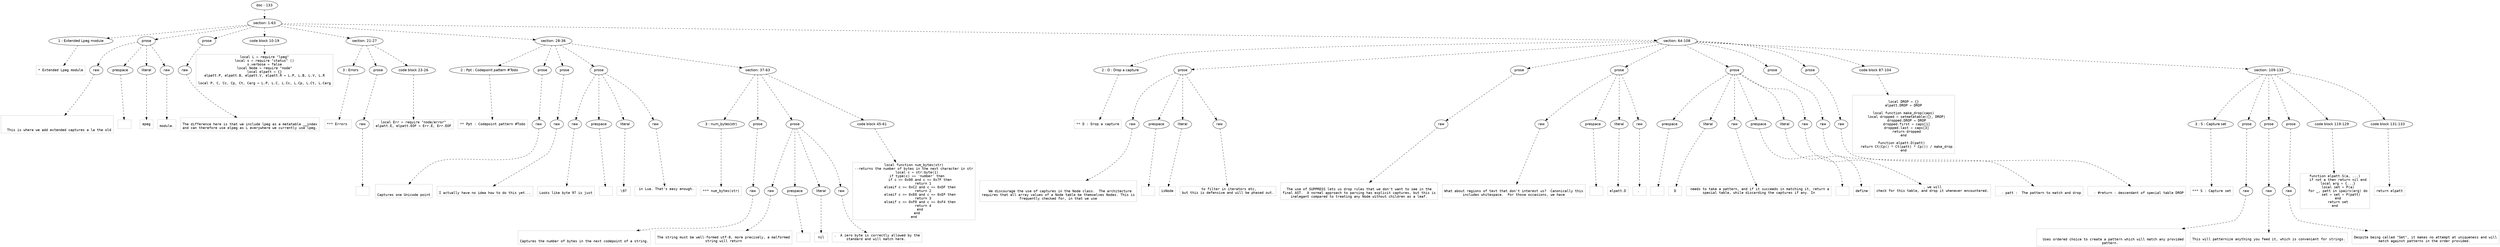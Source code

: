 digraph lpegNode {

node [fontname=Helvetica]
edge [style=dashed]

doc_0 [label="doc - 133"]


doc_0 -> { section_1}
{rank=same; section_1}

section_1 [label="section: 1-63"]


// END RANK doc_0

section_1 -> { header_2 prose_3 prose_4 codeblock_5 section_6 section_7 section_8}
{rank=same; header_2 prose_3 prose_4 codeblock_5 section_6 section_7 section_8}

header_2 [label="1 : Extended Lpeg module"]

prose_3 [label="prose"]

prose_4 [label="prose"]

codeblock_5 [label="code block 10-19"]

section_6 [label="section: 21-27"]

section_7 [label="section: 28-36"]

section_8 [label="section: 64-108"]


// END RANK section_1

header_2 -> leaf_9
leaf_9  [color=Gray,shape=rectangle,fontname=Inconsolata,label="* Extended Lpeg module"]
// END RANK header_2

prose_3 -> { raw_10 prespace_11 literal_12 raw_13}
{rank=same; raw_10 prespace_11 literal_12 raw_13}

raw_10 [label="raw"]

prespace_11 [label="prespace"]

literal_12 [label="literal"]

raw_13 [label="raw"]


// END RANK prose_3

raw_10 -> leaf_14
leaf_14  [color=Gray,shape=rectangle,fontname=Inconsolata,label="


  This is where we add extended captures a la the old"]
// END RANK raw_10

prespace_11 -> leaf_15
leaf_15  [color=Gray,shape=rectangle,fontname=Inconsolata,label=" "]
// END RANK prespace_11

literal_12 -> leaf_16
leaf_16  [color=Gray,shape=rectangle,fontname=Inconsolata,label="epeg"]
// END RANK literal_12

raw_13 -> leaf_17
leaf_17  [color=Gray,shape=rectangle,fontname=Inconsolata,label=" 
module.
"]
// END RANK raw_13

prose_4 -> { raw_18}
{rank=same; raw_18}

raw_18 [label="raw"]


// END RANK prose_4

raw_18 -> leaf_19
leaf_19  [color=Gray,shape=rectangle,fontname=Inconsolata,label="
The difference here is that we include lpeg as a metatable __index
and can therefore use elpeg as L everywhere we currently use lpeg.
"]
// END RANK raw_18

codeblock_5 -> leaf_20
leaf_20  [color=Gray,shape=rectangle,fontname=Inconsolata,label="local L = require \"lpeg\"
local s = require \"status\" ()
s.verbose = false
local Node = require \"node\"
local elpatt = {}
elpatt.P, elpatt.B, elpatt.V, elpatt.R = L.P, L.B, L.V, L.R

local P, C, Cc, Cp, Ct, Carg = L.P, L.C, L.Cc, L.Cp, L.Ct, L.Carg"]
// END RANK codeblock_5

section_6 -> { header_21 prose_22 codeblock_23}
{rank=same; header_21 prose_22 codeblock_23}

header_21 [label="3 : Errors "]

prose_22 [label="prose"]

codeblock_23 [label="code block 23-26"]


// END RANK section_6

header_21 -> leaf_24
leaf_24  [color=Gray,shape=rectangle,fontname=Inconsolata,label="*** Errors "]
// END RANK header_21

prose_22 -> { raw_25}
{rank=same; raw_25}

raw_25 [label="raw"]


// END RANK prose_22

raw_25 -> leaf_26
leaf_26  [color=Gray,shape=rectangle,fontname=Inconsolata,label="
"]
// END RANK raw_25

codeblock_23 -> leaf_27
leaf_27  [color=Gray,shape=rectangle,fontname=Inconsolata,label="local Err = require \"node/error\"
elpatt.E, elpatt.EOF = Err.E, Err.EOF"]
// END RANK codeblock_23

section_7 -> { header_28 prose_29 prose_30 prose_31 section_32}
{rank=same; header_28 prose_29 prose_30 prose_31 section_32}

header_28 [label="2 : Ppt : Codepoint pattern #Todo"]

prose_29 [label="prose"]

prose_30 [label="prose"]

prose_31 [label="prose"]

section_32 [label="section: 37-63"]


// END RANK section_7

header_28 -> leaf_33
leaf_33  [color=Gray,shape=rectangle,fontname=Inconsolata,label="** Ppt : Codepoint pattern #Todo"]
// END RANK header_28

prose_29 -> { raw_34}
{rank=same; raw_34}

raw_34 [label="raw"]


// END RANK prose_29

raw_34 -> leaf_35
leaf_35  [color=Gray,shape=rectangle,fontname=Inconsolata,label="

Captures one Unicode point
"]
// END RANK raw_34

prose_30 -> { raw_36}
{rank=same; raw_36}

raw_36 [label="raw"]


// END RANK prose_30

raw_36 -> leaf_37
leaf_37  [color=Gray,shape=rectangle,fontname=Inconsolata,label="
I actually have no idea how to do this yet...
"]
// END RANK raw_36

prose_31 -> { raw_38 prespace_39 literal_40 raw_41}
{rank=same; raw_38 prespace_39 literal_40 raw_41}

raw_38 [label="raw"]

prespace_39 [label="prespace"]

literal_40 [label="literal"]

raw_41 [label="raw"]


// END RANK prose_31

raw_38 -> leaf_42
leaf_42  [color=Gray,shape=rectangle,fontname=Inconsolata,label="
Looks like byte 97 is just"]
// END RANK raw_38

prespace_39 -> leaf_43
leaf_43  [color=Gray,shape=rectangle,fontname=Inconsolata,label=" "]
// END RANK prespace_39

literal_40 -> leaf_44
leaf_44  [color=Gray,shape=rectangle,fontname=Inconsolata,label="\\97"]
// END RANK literal_40

raw_41 -> leaf_45
leaf_45  [color=Gray,shape=rectangle,fontname=Inconsolata,label=" in Lua. That's easy enough.

"]
// END RANK raw_41

section_32 -> { header_46 prose_47 prose_48 codeblock_49}
{rank=same; header_46 prose_47 prose_48 codeblock_49}

header_46 [label="3 : num_bytes(str)"]

prose_47 [label="prose"]

prose_48 [label="prose"]

codeblock_49 [label="code block 45-61"]


// END RANK section_32

header_46 -> leaf_50
leaf_50  [color=Gray,shape=rectangle,fontname=Inconsolata,label="*** num_bytes(str)"]
// END RANK header_46

prose_47 -> { raw_51}
{rank=same; raw_51}

raw_51 [label="raw"]


// END RANK prose_47

raw_51 -> leaf_52
leaf_52  [color=Gray,shape=rectangle,fontname=Inconsolata,label="

Captures the number of bytes in the next codepoint of a string.
"]
// END RANK raw_51

prose_48 -> { raw_53 prespace_54 literal_55 raw_56}
{rank=same; raw_53 prespace_54 literal_55 raw_56}

raw_53 [label="raw"]

prespace_54 [label="prespace"]

literal_55 [label="literal"]

raw_56 [label="raw"]


// END RANK prose_48

raw_53 -> leaf_57
leaf_57  [color=Gray,shape=rectangle,fontname=Inconsolata,label="
The string must be well-formed utf-8, more precisely, a malformed
string will return"]
// END RANK raw_53

prespace_54 -> leaf_58
leaf_58  [color=Gray,shape=rectangle,fontname=Inconsolata,label=" "]
// END RANK prespace_54

literal_55 -> leaf_59
leaf_59  [color=Gray,shape=rectangle,fontname=Inconsolata,label="nil"]
// END RANK literal_55

raw_56 -> leaf_60
leaf_60  [color=Gray,shape=rectangle,fontname=Inconsolata,label=".  A zero byte is correctly allowed by the
standard and will match here. 
"]
// END RANK raw_56

codeblock_49 -> leaf_61
leaf_61  [color=Gray,shape=rectangle,fontname=Inconsolata,label="local function num_bytes(str)
--returns the number of bytes in the next character in str
   local c = str:byte(1)
   if type(c) == 'number' then
      if c >= 0x00 and c <= 0x7F then
         return 1
      elseif c >= 0xC2 and c <= 0xDF then
         return 2
      elseif c >= 0xE0 and c <= 0xEF then
         return 3
      elseif c >= 0xF0 and c <= 0xF4 then
         return 4
      end
   end
end"]
// END RANK codeblock_49

section_8 -> { header_62 prose_63 prose_64 prose_65 prose_66 prose_67 prose_68 codeblock_69 section_70}
{rank=same; header_62 prose_63 prose_64 prose_65 prose_66 prose_67 prose_68 codeblock_69 section_70}

header_62 [label="2 : D : Drop a capture"]

prose_63 [label="prose"]

prose_64 [label="prose"]

prose_65 [label="prose"]

prose_66 [label="prose"]

prose_67 [label="prose"]

prose_68 [label="prose"]

codeblock_69 [label="code block 87-104"]

section_70 [label="section: 109-133"]


// END RANK section_8

header_62 -> leaf_71
leaf_71  [color=Gray,shape=rectangle,fontname=Inconsolata,label="** D : Drop a capture"]
// END RANK header_62

prose_63 -> { raw_72 prespace_73 literal_74 raw_75}
{rank=same; raw_72 prespace_73 literal_74 raw_75}

raw_72 [label="raw"]

prespace_73 [label="prespace"]

literal_74 [label="literal"]

raw_75 [label="raw"]


// END RANK prose_63

raw_72 -> leaf_76
leaf_76  [color=Gray,shape=rectangle,fontname=Inconsolata,label="

  We discourage the use of captures in the Node class.  The architecture
requires that all array values of a Node table be themselves Nodes. This is
frequently checked for, in that we use"]
// END RANK raw_72

prespace_73 -> leaf_77
leaf_77  [color=Gray,shape=rectangle,fontname=Inconsolata,label=" "]
// END RANK prespace_73

literal_74 -> leaf_78
leaf_78  [color=Gray,shape=rectangle,fontname=Inconsolata,label="isNode"]
// END RANK literal_74

raw_75 -> leaf_79
leaf_79  [color=Gray,shape=rectangle,fontname=Inconsolata,label=" to filter in iterators etc,
but this is defensive and will be phased out.
"]
// END RANK raw_75

prose_64 -> { raw_80}
{rank=same; raw_80}

raw_80 [label="raw"]


// END RANK prose_64

raw_80 -> leaf_81
leaf_81  [color=Gray,shape=rectangle,fontname=Inconsolata,label="
The use of SUPPRESS lets us drop rules that we don't want to see in the
final AST.  A normal approach to parsing has explicit captures, but this is
inelegant compared to treating any Node without children as a leaf.
"]
// END RANK raw_80

prose_65 -> { raw_82 prespace_83 literal_84 raw_85}
{rank=same; raw_82 prespace_83 literal_84 raw_85}

raw_82 [label="raw"]

prespace_83 [label="prespace"]

literal_84 [label="literal"]

raw_85 [label="raw"]


// END RANK prose_65

raw_82 -> leaf_86
leaf_86  [color=Gray,shape=rectangle,fontname=Inconsolata,label="
What about regions of text that don't interest us?  Canonically this
includes whitespace.  For those occasions, we have"]
// END RANK raw_82

prespace_83 -> leaf_87
leaf_87  [color=Gray,shape=rectangle,fontname=Inconsolata,label=" "]
// END RANK prespace_83

literal_84 -> leaf_88
leaf_88  [color=Gray,shape=rectangle,fontname=Inconsolata,label="elpatt.D"]
// END RANK literal_84

raw_85 -> leaf_89
leaf_89  [color=Gray,shape=rectangle,fontname=Inconsolata,label=". 
"]
// END RANK raw_85

prose_66 -> { prespace_90 literal_91 raw_92 prespace_93 literal_94 raw_95}
{rank=same; prespace_90 literal_91 raw_92 prespace_93 literal_94 raw_95}

prespace_90 [label="prespace"]

literal_91 [label="literal"]

raw_92 [label="raw"]

prespace_93 [label="prespace"]

literal_94 [label="literal"]

raw_95 [label="raw"]


// END RANK prose_66

prespace_90 -> leaf_96
leaf_96  [color=Gray,shape=rectangle,fontname=Inconsolata,label=""]
// END RANK prespace_90

literal_91 -> leaf_97
leaf_97  [color=Gray,shape=rectangle,fontname=Inconsolata,label="D"]
// END RANK literal_91

raw_92 -> leaf_98
leaf_98  [color=Gray,shape=rectangle,fontname=Inconsolata,label=" needs to take a pattern, and if it succeeds in matching it, return a
special table, while discarding the captures if any. In"]
// END RANK raw_92

prespace_93 -> leaf_99
leaf_99  [color=Gray,shape=rectangle,fontname=Inconsolata,label=" "]
// END RANK prespace_93

literal_94 -> leaf_100
leaf_100  [color=Gray,shape=rectangle,fontname=Inconsolata,label="define"]
// END RANK literal_94

raw_95 -> leaf_101
leaf_101  [color=Gray,shape=rectangle,fontname=Inconsolata,label=", we will
check for this table, and drop it whenever encountered.

"]
// END RANK raw_95

prose_67 -> { raw_102}
{rank=same; raw_102}

raw_102 [label="raw"]


// END RANK prose_67

raw_102 -> leaf_103
leaf_103  [color=Gray,shape=rectangle,fontname=Inconsolata,label="
  - patt :  The pattern to match and drop
"]
// END RANK raw_102

prose_68 -> { raw_104}
{rank=same; raw_104}

raw_104 [label="raw"]


// END RANK prose_68

raw_104 -> leaf_105
leaf_105  [color=Gray,shape=rectangle,fontname=Inconsolata,label="
  - #return : descendant of special table DROP
"]
// END RANK raw_104

codeblock_69 -> leaf_106
leaf_106  [color=Gray,shape=rectangle,fontname=Inconsolata,label="
local DROP = {}
elpatt.DROP = DROP

local function make_drop(caps)
   local dropped = setmetatable({}, DROP)
   dropped.DROP = DROP
   dropped.first = caps[1]
   dropped.last = caps[3]
   return dropped
end

function elpatt.D(patt)  
   return Ct(Cp() * Ct(patt) * Cp()) / make_drop
end
"]
// END RANK codeblock_69

section_70 -> { header_107 prose_108 prose_109 prose_110 codeblock_111 codeblock_112}
{rank=same; header_107 prose_108 prose_109 prose_110 codeblock_111 codeblock_112}

header_107 [label="3 : S : Capture set"]

prose_108 [label="prose"]

prose_109 [label="prose"]

prose_110 [label="prose"]

codeblock_111 [label="code block 119-129"]

codeblock_112 [label="code block 131-133"]


// END RANK section_70

header_107 -> leaf_113
leaf_113  [color=Gray,shape=rectangle,fontname=Inconsolata,label="*** S : Capture set"]
// END RANK header_107

prose_108 -> { raw_114}
{rank=same; raw_114}

raw_114 [label="raw"]


// END RANK prose_108

raw_114 -> leaf_115
leaf_115  [color=Gray,shape=rectangle,fontname=Inconsolata,label="

  Uses ordered choice to create a pattern which will match any provided
pattern. 
"]
// END RANK raw_114

prose_109 -> { raw_116}
{rank=same; raw_116}

raw_116 [label="raw"]


// END RANK prose_109

raw_116 -> leaf_117
leaf_117  [color=Gray,shape=rectangle,fontname=Inconsolata,label="
This will patternize anything you feed it, which is convenient for strings.
"]
// END RANK raw_116

prose_110 -> { raw_118}
{rank=same; raw_118}

raw_118 [label="raw"]


// END RANK prose_110

raw_118 -> leaf_119
leaf_119  [color=Gray,shape=rectangle,fontname=Inconsolata,label="
Despite being called \"Set\", it makes no attempt at uniqueness and will
match against patterns in the order provided. 
"]
// END RANK raw_118

codeblock_111 -> leaf_120
leaf_120  [color=Gray,shape=rectangle,fontname=Inconsolata,label="function elpatt.S(a, ...)
   if not a then return nil end
   local arg = {...}
   local set = P(a)
   for _, patt in ipairs(arg) do
      set = set + P(patt)
   end
   return set
end"]
// END RANK codeblock_111

codeblock_112 -> leaf_121
leaf_121  [color=Gray,shape=rectangle,fontname=Inconsolata,label="return elpatt"]
// END RANK codeblock_112


}
